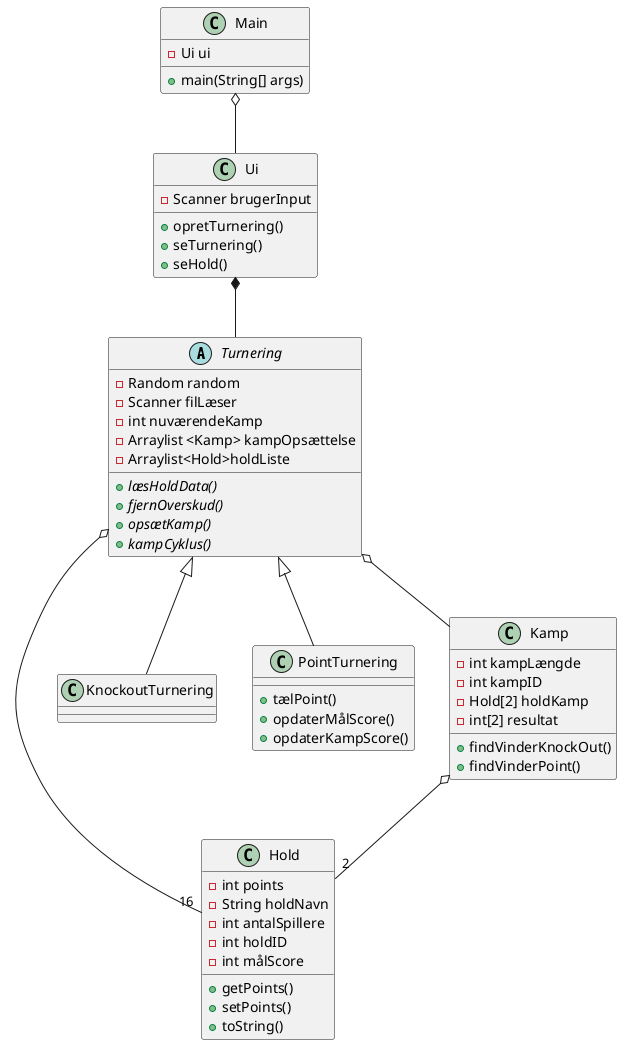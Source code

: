 @startuml
'https://plantuml.com/class-diagram

abstract class Turnering
class Main
class Hold
class KnockoutTurnering
class PointTurnering
class Kamp
Main o-- Ui
Ui *-- Turnering
Turnering <|-- KnockoutTurnering
Turnering<|-- PointTurnering
Turnering o-- "16" Hold
Turnering o-- Kamp
Kamp o-- "2" Hold

class Ui{
 - Scanner brugerInput
 + opretTurnering()
 + seTurnering()
 + seHold()
}

class Main {
 + main(String[] args)
 - Ui ui
}
class Kamp{
- int kampLængde
- int kampID
- Hold[2] holdKamp
- int[2] resultat
+ findVinderKnockOut()
+ findVinderPoint()
}

class Hold{
- int points
- String holdNavn
- int antalSpillere
- int holdID
- int målScore
+ getPoints()
+ setPoints()
+ toString()

}
abstract class Turnering{
- Random random
- Scanner filLæser
- int nuværendeKamp
- Arraylist <Kamp> kampOpsættelse
- Arraylist<Hold>holdListe
+ {abstract}læsHoldData()
+ {abstract}fjernOverskud()
+ {abstract}opsætKamp()
+ {abstract}kampCyklus()
}
class KnockoutTurnering{

}
class PointTurnering{
+ tælPoint()
+ opdaterMålScore()
+ opdaterKampScore()
}


@enduml